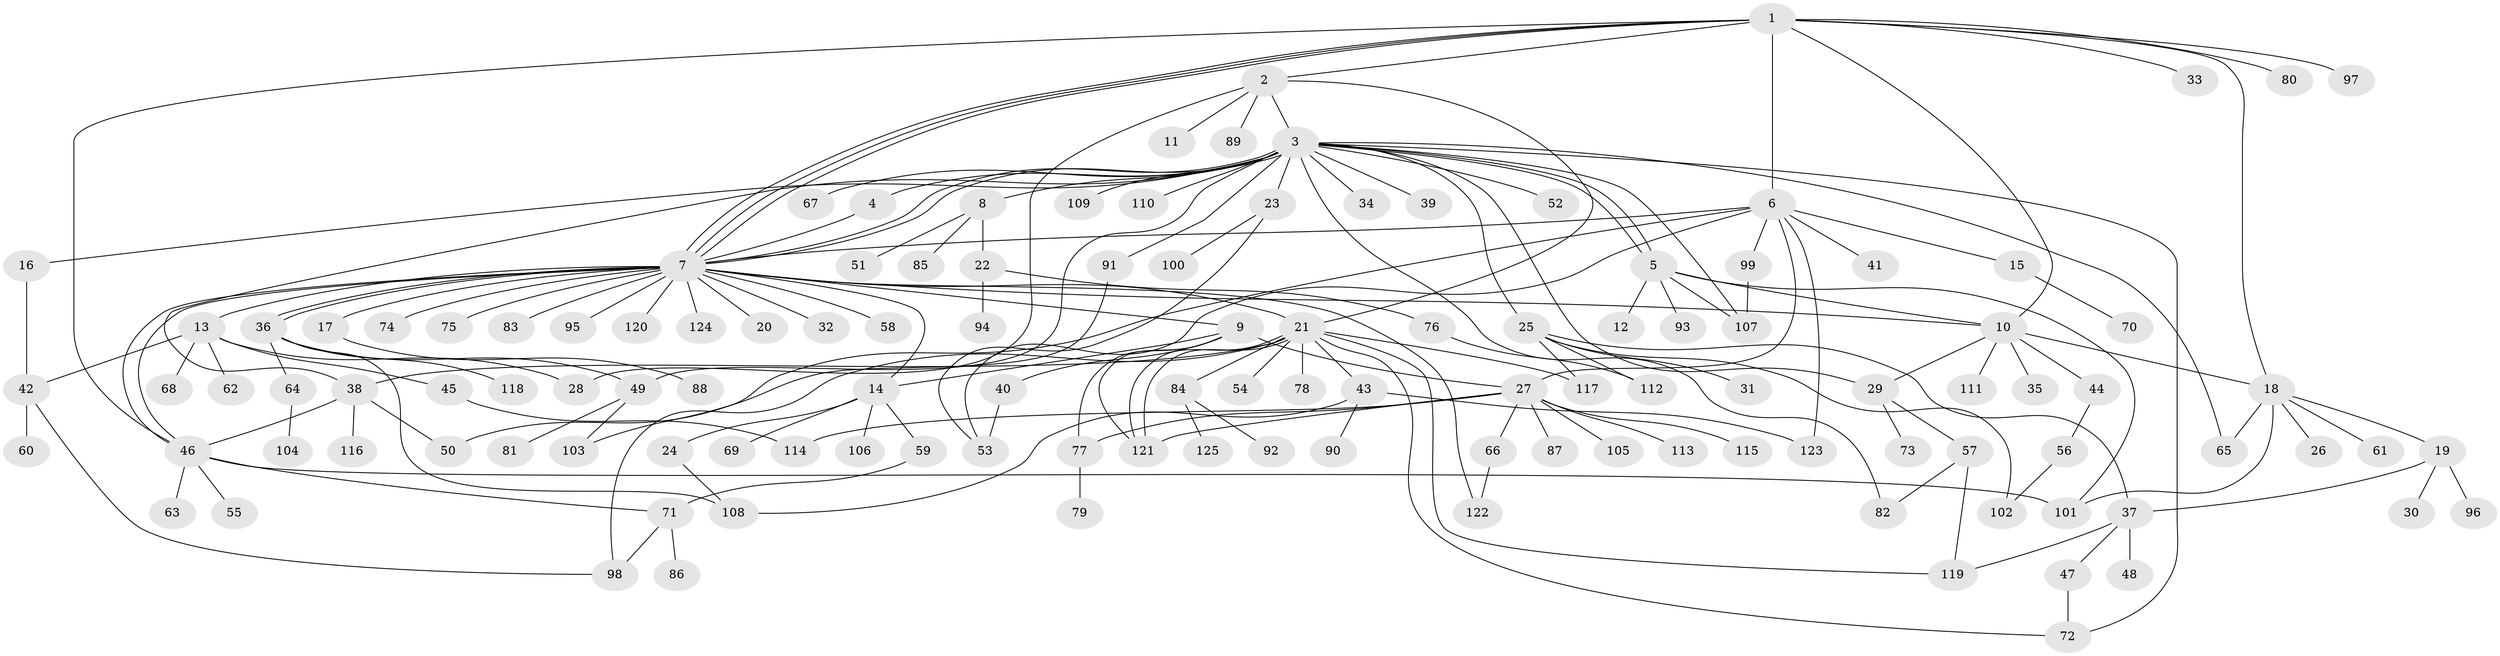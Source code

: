 // Generated by graph-tools (version 1.1) at 2025/49/03/09/25 03:49:52]
// undirected, 125 vertices, 176 edges
graph export_dot {
graph [start="1"]
  node [color=gray90,style=filled];
  1;
  2;
  3;
  4;
  5;
  6;
  7;
  8;
  9;
  10;
  11;
  12;
  13;
  14;
  15;
  16;
  17;
  18;
  19;
  20;
  21;
  22;
  23;
  24;
  25;
  26;
  27;
  28;
  29;
  30;
  31;
  32;
  33;
  34;
  35;
  36;
  37;
  38;
  39;
  40;
  41;
  42;
  43;
  44;
  45;
  46;
  47;
  48;
  49;
  50;
  51;
  52;
  53;
  54;
  55;
  56;
  57;
  58;
  59;
  60;
  61;
  62;
  63;
  64;
  65;
  66;
  67;
  68;
  69;
  70;
  71;
  72;
  73;
  74;
  75;
  76;
  77;
  78;
  79;
  80;
  81;
  82;
  83;
  84;
  85;
  86;
  87;
  88;
  89;
  90;
  91;
  92;
  93;
  94;
  95;
  96;
  97;
  98;
  99;
  100;
  101;
  102;
  103;
  104;
  105;
  106;
  107;
  108;
  109;
  110;
  111;
  112;
  113;
  114;
  115;
  116;
  117;
  118;
  119;
  120;
  121;
  122;
  123;
  124;
  125;
  1 -- 2;
  1 -- 6;
  1 -- 7;
  1 -- 7;
  1 -- 7;
  1 -- 10;
  1 -- 18;
  1 -- 33;
  1 -- 46;
  1 -- 80;
  1 -- 97;
  2 -- 3;
  2 -- 11;
  2 -- 21;
  2 -- 28;
  2 -- 89;
  3 -- 4;
  3 -- 5;
  3 -- 5;
  3 -- 7;
  3 -- 7;
  3 -- 8;
  3 -- 16;
  3 -- 23;
  3 -- 25;
  3 -- 29;
  3 -- 34;
  3 -- 38;
  3 -- 39;
  3 -- 49;
  3 -- 52;
  3 -- 65;
  3 -- 67;
  3 -- 72;
  3 -- 82;
  3 -- 91;
  3 -- 107;
  3 -- 109;
  3 -- 110;
  4 -- 7;
  5 -- 10;
  5 -- 12;
  5 -- 93;
  5 -- 101;
  5 -- 107;
  6 -- 7;
  6 -- 15;
  6 -- 27;
  6 -- 41;
  6 -- 50;
  6 -- 53;
  6 -- 99;
  6 -- 123;
  7 -- 9;
  7 -- 10;
  7 -- 13;
  7 -- 14;
  7 -- 17;
  7 -- 20;
  7 -- 21;
  7 -- 32;
  7 -- 36;
  7 -- 36;
  7 -- 46;
  7 -- 46;
  7 -- 58;
  7 -- 74;
  7 -- 75;
  7 -- 83;
  7 -- 95;
  7 -- 120;
  7 -- 122;
  7 -- 124;
  8 -- 22;
  8 -- 51;
  8 -- 85;
  9 -- 14;
  9 -- 27;
  9 -- 40;
  9 -- 77;
  9 -- 121;
  10 -- 18;
  10 -- 29;
  10 -- 35;
  10 -- 44;
  10 -- 111;
  13 -- 28;
  13 -- 42;
  13 -- 45;
  13 -- 62;
  13 -- 68;
  14 -- 24;
  14 -- 59;
  14 -- 69;
  14 -- 106;
  15 -- 70;
  16 -- 42;
  17 -- 88;
  18 -- 19;
  18 -- 26;
  18 -- 61;
  18 -- 65;
  18 -- 101;
  19 -- 30;
  19 -- 37;
  19 -- 96;
  21 -- 38;
  21 -- 43;
  21 -- 54;
  21 -- 72;
  21 -- 78;
  21 -- 84;
  21 -- 98;
  21 -- 117;
  21 -- 119;
  21 -- 121;
  21 -- 121;
  22 -- 76;
  22 -- 94;
  23 -- 53;
  23 -- 100;
  24 -- 108;
  25 -- 31;
  25 -- 37;
  25 -- 102;
  25 -- 112;
  25 -- 117;
  27 -- 66;
  27 -- 77;
  27 -- 87;
  27 -- 105;
  27 -- 113;
  27 -- 114;
  27 -- 115;
  27 -- 121;
  29 -- 57;
  29 -- 73;
  36 -- 49;
  36 -- 64;
  36 -- 108;
  36 -- 118;
  37 -- 47;
  37 -- 48;
  37 -- 119;
  38 -- 46;
  38 -- 50;
  38 -- 116;
  40 -- 53;
  42 -- 60;
  42 -- 98;
  43 -- 90;
  43 -- 108;
  43 -- 123;
  44 -- 56;
  45 -- 114;
  46 -- 55;
  46 -- 63;
  46 -- 71;
  46 -- 101;
  47 -- 72;
  49 -- 81;
  49 -- 103;
  56 -- 102;
  57 -- 82;
  57 -- 119;
  59 -- 71;
  64 -- 104;
  66 -- 122;
  71 -- 86;
  71 -- 98;
  76 -- 112;
  77 -- 79;
  84 -- 92;
  84 -- 125;
  91 -- 103;
  99 -- 107;
}
